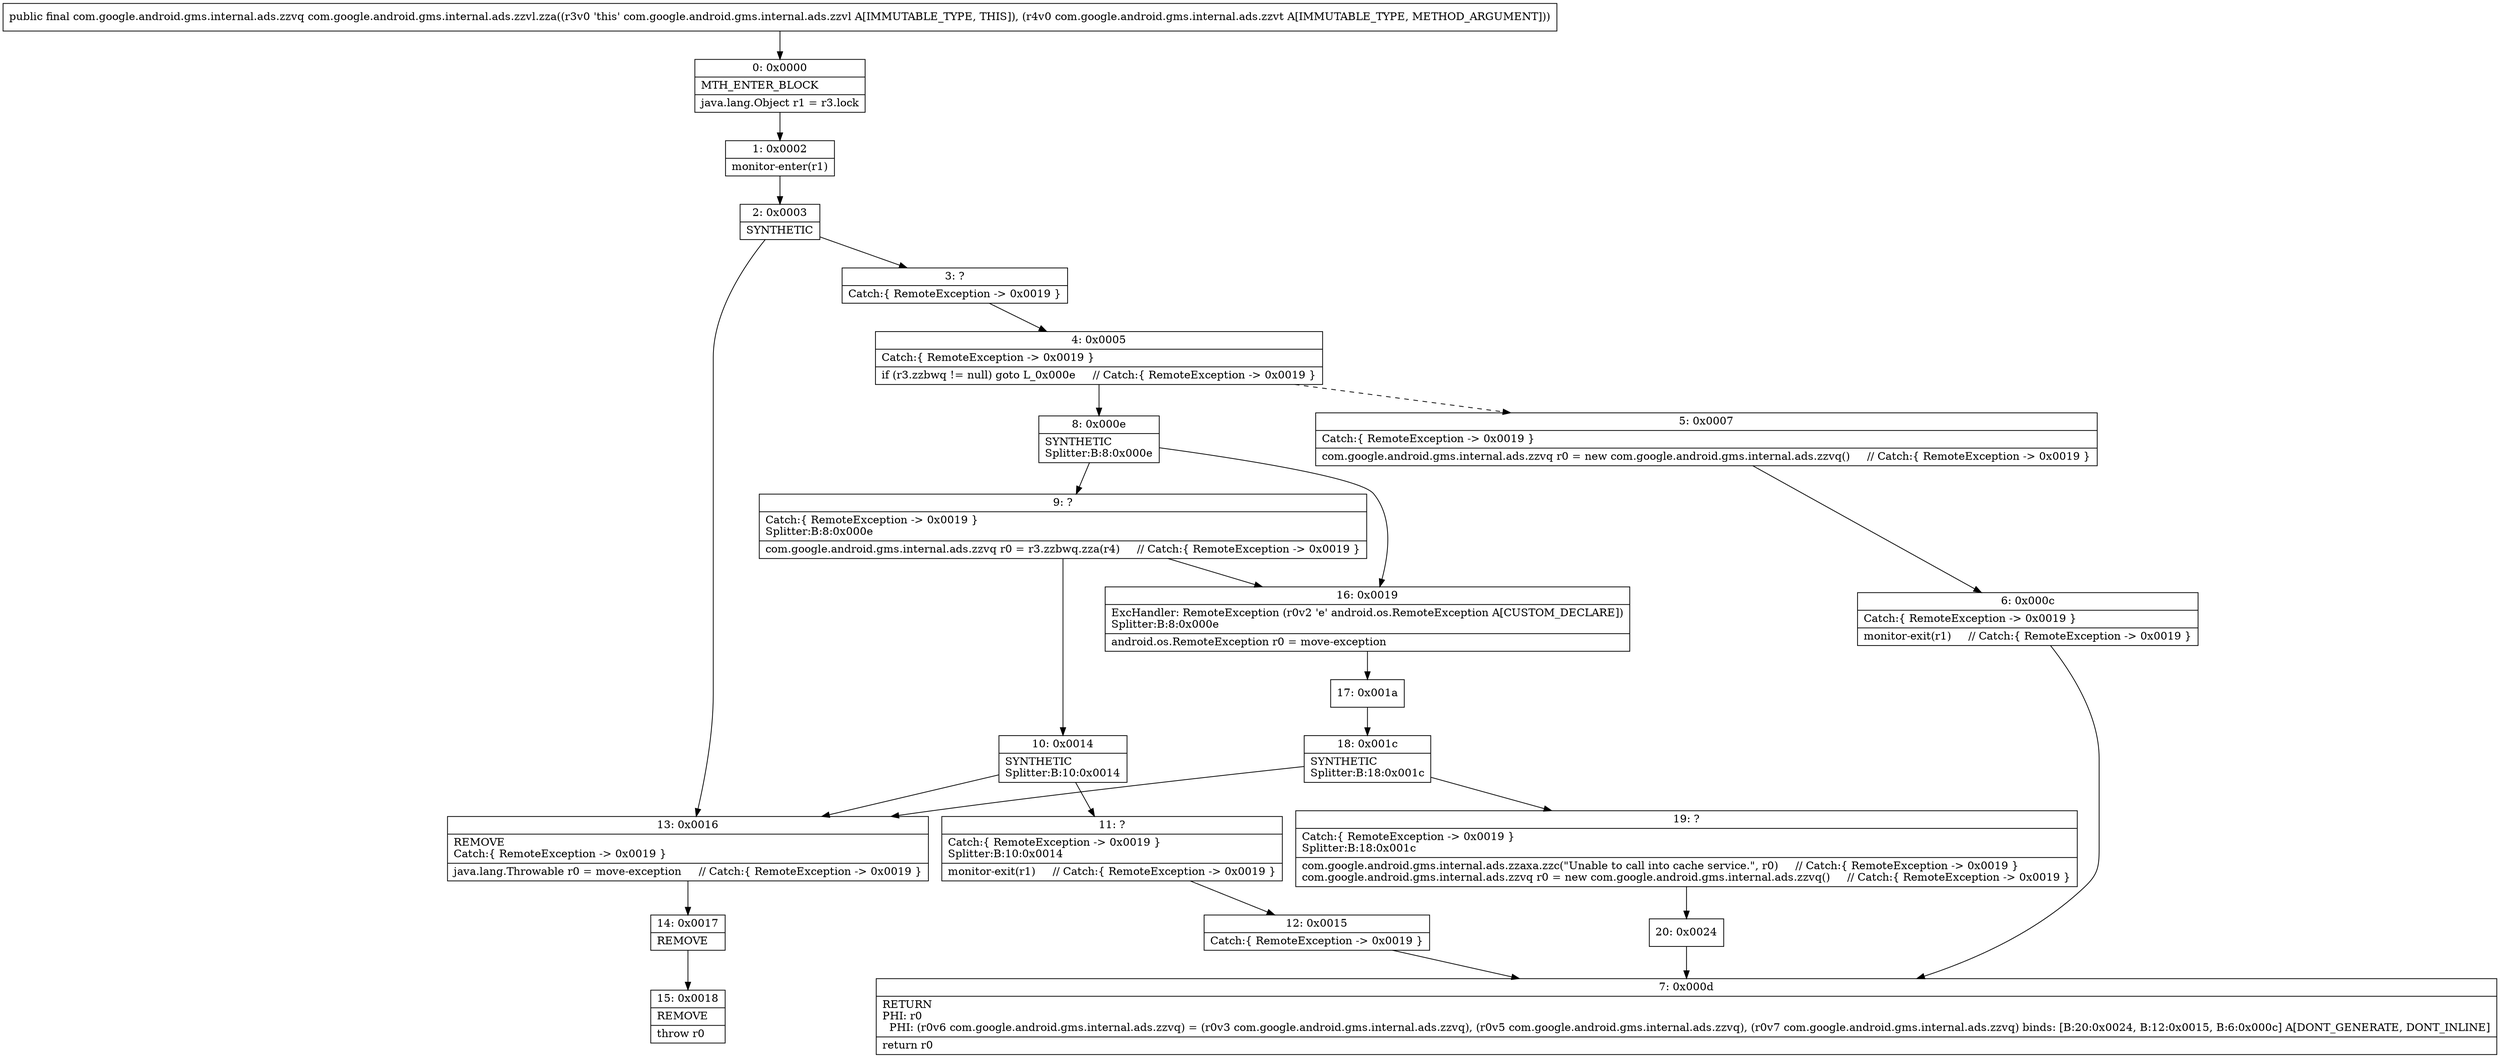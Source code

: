 digraph "CFG forcom.google.android.gms.internal.ads.zzvl.zza(Lcom\/google\/android\/gms\/internal\/ads\/zzvt;)Lcom\/google\/android\/gms\/internal\/ads\/zzvq;" {
Node_0 [shape=record,label="{0\:\ 0x0000|MTH_ENTER_BLOCK\l|java.lang.Object r1 = r3.lock\l}"];
Node_1 [shape=record,label="{1\:\ 0x0002|monitor\-enter(r1)\l}"];
Node_2 [shape=record,label="{2\:\ 0x0003|SYNTHETIC\l}"];
Node_3 [shape=record,label="{3\:\ ?|Catch:\{ RemoteException \-\> 0x0019 \}\l}"];
Node_4 [shape=record,label="{4\:\ 0x0005|Catch:\{ RemoteException \-\> 0x0019 \}\l|if (r3.zzbwq != null) goto L_0x000e     \/\/ Catch:\{ RemoteException \-\> 0x0019 \}\l}"];
Node_5 [shape=record,label="{5\:\ 0x0007|Catch:\{ RemoteException \-\> 0x0019 \}\l|com.google.android.gms.internal.ads.zzvq r0 = new com.google.android.gms.internal.ads.zzvq()     \/\/ Catch:\{ RemoteException \-\> 0x0019 \}\l}"];
Node_6 [shape=record,label="{6\:\ 0x000c|Catch:\{ RemoteException \-\> 0x0019 \}\l|monitor\-exit(r1)     \/\/ Catch:\{ RemoteException \-\> 0x0019 \}\l}"];
Node_7 [shape=record,label="{7\:\ 0x000d|RETURN\lPHI: r0 \l  PHI: (r0v6 com.google.android.gms.internal.ads.zzvq) = (r0v3 com.google.android.gms.internal.ads.zzvq), (r0v5 com.google.android.gms.internal.ads.zzvq), (r0v7 com.google.android.gms.internal.ads.zzvq) binds: [B:20:0x0024, B:12:0x0015, B:6:0x000c] A[DONT_GENERATE, DONT_INLINE]\l|return r0\l}"];
Node_8 [shape=record,label="{8\:\ 0x000e|SYNTHETIC\lSplitter:B:8:0x000e\l}"];
Node_9 [shape=record,label="{9\:\ ?|Catch:\{ RemoteException \-\> 0x0019 \}\lSplitter:B:8:0x000e\l|com.google.android.gms.internal.ads.zzvq r0 = r3.zzbwq.zza(r4)     \/\/ Catch:\{ RemoteException \-\> 0x0019 \}\l}"];
Node_10 [shape=record,label="{10\:\ 0x0014|SYNTHETIC\lSplitter:B:10:0x0014\l}"];
Node_11 [shape=record,label="{11\:\ ?|Catch:\{ RemoteException \-\> 0x0019 \}\lSplitter:B:10:0x0014\l|monitor\-exit(r1)     \/\/ Catch:\{ RemoteException \-\> 0x0019 \}\l}"];
Node_12 [shape=record,label="{12\:\ 0x0015|Catch:\{ RemoteException \-\> 0x0019 \}\l}"];
Node_13 [shape=record,label="{13\:\ 0x0016|REMOVE\lCatch:\{ RemoteException \-\> 0x0019 \}\l|java.lang.Throwable r0 = move\-exception     \/\/ Catch:\{ RemoteException \-\> 0x0019 \}\l}"];
Node_14 [shape=record,label="{14\:\ 0x0017|REMOVE\l}"];
Node_15 [shape=record,label="{15\:\ 0x0018|REMOVE\l|throw r0\l}"];
Node_16 [shape=record,label="{16\:\ 0x0019|ExcHandler: RemoteException (r0v2 'e' android.os.RemoteException A[CUSTOM_DECLARE])\lSplitter:B:8:0x000e\l|android.os.RemoteException r0 = move\-exception\l}"];
Node_17 [shape=record,label="{17\:\ 0x001a}"];
Node_18 [shape=record,label="{18\:\ 0x001c|SYNTHETIC\lSplitter:B:18:0x001c\l}"];
Node_19 [shape=record,label="{19\:\ ?|Catch:\{ RemoteException \-\> 0x0019 \}\lSplitter:B:18:0x001c\l|com.google.android.gms.internal.ads.zzaxa.zzc(\"Unable to call into cache service.\", r0)     \/\/ Catch:\{ RemoteException \-\> 0x0019 \}\lcom.google.android.gms.internal.ads.zzvq r0 = new com.google.android.gms.internal.ads.zzvq()     \/\/ Catch:\{ RemoteException \-\> 0x0019 \}\l}"];
Node_20 [shape=record,label="{20\:\ 0x0024}"];
MethodNode[shape=record,label="{public final com.google.android.gms.internal.ads.zzvq com.google.android.gms.internal.ads.zzvl.zza((r3v0 'this' com.google.android.gms.internal.ads.zzvl A[IMMUTABLE_TYPE, THIS]), (r4v0 com.google.android.gms.internal.ads.zzvt A[IMMUTABLE_TYPE, METHOD_ARGUMENT])) }"];
MethodNode -> Node_0;
Node_0 -> Node_1;
Node_1 -> Node_2;
Node_2 -> Node_3;
Node_2 -> Node_13;
Node_3 -> Node_4;
Node_4 -> Node_5[style=dashed];
Node_4 -> Node_8;
Node_5 -> Node_6;
Node_6 -> Node_7;
Node_8 -> Node_9;
Node_8 -> Node_16;
Node_9 -> Node_16;
Node_9 -> Node_10;
Node_10 -> Node_11;
Node_10 -> Node_13;
Node_11 -> Node_12;
Node_12 -> Node_7;
Node_13 -> Node_14;
Node_14 -> Node_15;
Node_16 -> Node_17;
Node_17 -> Node_18;
Node_18 -> Node_19;
Node_18 -> Node_13;
Node_19 -> Node_20;
Node_20 -> Node_7;
}

